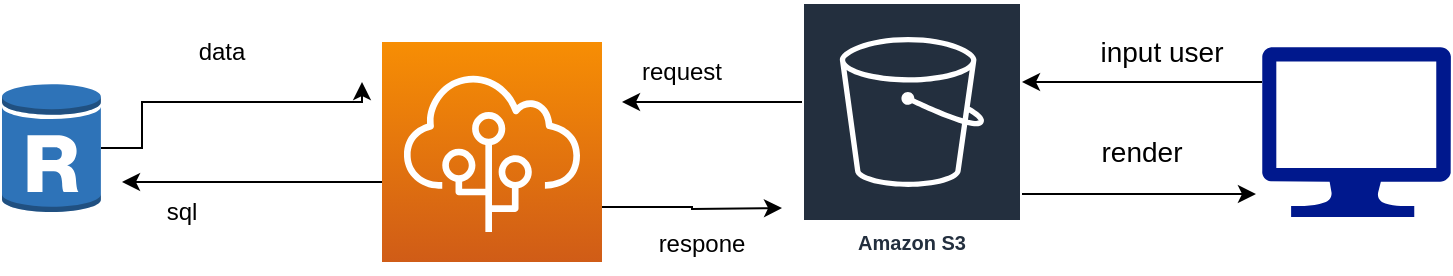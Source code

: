 <mxfile version="20.8.10" type="device"><diagram name="Page-1" id="VKaWsAW14H1cTnQuDB-h"><mxGraphModel dx="864" dy="516" grid="1" gridSize="10" guides="1" tooltips="1" connect="1" arrows="1" fold="1" page="1" pageScale="1" pageWidth="850" pageHeight="1100" math="0" shadow="0"><root><mxCell id="0"/><mxCell id="1" parent="0"/><mxCell id="gRojaMLD6x0BTcaG1ChL-18" style="edgeStyle=orthogonalEdgeStyle;rounded=0;orthogonalLoop=1;jettySize=auto;html=1;" edge="1" parent="1" source="gRojaMLD6x0BTcaG1ChL-1"><mxGeometry relative="1" as="geometry"><mxPoint x="150" y="280" as="targetPoint"/><Array as="points"><mxPoint x="230" y="280"/><mxPoint x="230" y="280"/></Array></mxGeometry></mxCell><mxCell id="gRojaMLD6x0BTcaG1ChL-21" style="edgeStyle=orthogonalEdgeStyle;rounded=0;orthogonalLoop=1;jettySize=auto;html=1;exitX=1;exitY=0.75;exitDx=0;exitDy=0;exitPerimeter=0;" edge="1" parent="1" source="gRojaMLD6x0BTcaG1ChL-1"><mxGeometry relative="1" as="geometry"><mxPoint x="480" y="293" as="targetPoint"/></mxGeometry></mxCell><mxCell id="gRojaMLD6x0BTcaG1ChL-1" value="" style="sketch=0;points=[[0,0,0],[0.25,0,0],[0.5,0,0],[0.75,0,0],[1,0,0],[0,1,0],[0.25,1,0],[0.5,1,0],[0.75,1,0],[1,1,0],[0,0.25,0],[0,0.5,0],[0,0.75,0],[1,0.25,0],[1,0.5,0],[1,0.75,0]];outlineConnect=0;fontColor=#232F3E;gradientColor=#F78E04;gradientDirection=north;fillColor=#D05C17;strokeColor=#ffffff;dashed=0;verticalLabelPosition=bottom;verticalAlign=top;align=center;html=1;fontSize=12;fontStyle=0;aspect=fixed;shape=mxgraph.aws4.resourceIcon;resIcon=mxgraph.aws4.elastic_beanstalk;" vertex="1" parent="1"><mxGeometry x="280" y="210" width="110" height="110" as="geometry"/></mxCell><mxCell id="gRojaMLD6x0BTcaG1ChL-26" style="edgeStyle=orthogonalEdgeStyle;rounded=0;orthogonalLoop=1;jettySize=auto;html=1;" edge="1" parent="1" source="gRojaMLD6x0BTcaG1ChL-2"><mxGeometry relative="1" as="geometry"><mxPoint x="400" y="240" as="targetPoint"/><Array as="points"><mxPoint x="470" y="240"/><mxPoint x="470" y="240"/></Array></mxGeometry></mxCell><mxCell id="gRojaMLD6x0BTcaG1ChL-31" style="edgeStyle=orthogonalEdgeStyle;rounded=0;orthogonalLoop=1;jettySize=auto;html=1;entryX=-0.032;entryY=0.865;entryDx=0;entryDy=0;entryPerimeter=0;" edge="1" parent="1" source="gRojaMLD6x0BTcaG1ChL-2" target="gRojaMLD6x0BTcaG1ChL-29"><mxGeometry relative="1" as="geometry"><Array as="points"><mxPoint x="640" y="286"/><mxPoint x="640" y="286"/></Array></mxGeometry></mxCell><mxCell id="gRojaMLD6x0BTcaG1ChL-2" value="Amazon S3" style="sketch=0;outlineConnect=0;fontColor=#232F3E;gradientColor=none;strokeColor=#ffffff;fillColor=#232F3E;dashed=0;verticalLabelPosition=middle;verticalAlign=bottom;align=center;html=1;whiteSpace=wrap;fontSize=10;fontStyle=1;spacing=3;shape=mxgraph.aws4.productIcon;prIcon=mxgraph.aws4.s3;" vertex="1" parent="1"><mxGeometry x="490" y="190" width="110" height="130" as="geometry"/></mxCell><mxCell id="gRojaMLD6x0BTcaG1ChL-5" value="" style="edgeStyle=orthogonalEdgeStyle;rounded=0;orthogonalLoop=1;jettySize=auto;html=1;" edge="1" parent="1" source="gRojaMLD6x0BTcaG1ChL-3"><mxGeometry relative="1" as="geometry"><mxPoint x="270" y="230" as="targetPoint"/><Array as="points"><mxPoint x="160" y="263"/><mxPoint x="160" y="240"/><mxPoint x="270" y="240"/></Array></mxGeometry></mxCell><mxCell id="gRojaMLD6x0BTcaG1ChL-3" value="" style="outlineConnect=0;dashed=0;verticalLabelPosition=bottom;verticalAlign=top;align=center;html=1;shape=mxgraph.aws3.rds_db_instance_read_replica;fillColor=#2E73B8;gradientColor=none;" vertex="1" parent="1"><mxGeometry x="90" y="230" width="49.5" height="66" as="geometry"/></mxCell><mxCell id="gRojaMLD6x0BTcaG1ChL-24" value="data" style="text;html=1;strokeColor=none;fillColor=none;align=center;verticalAlign=middle;whiteSpace=wrap;rounded=0;" vertex="1" parent="1"><mxGeometry x="170" y="200" width="60" height="30" as="geometry"/></mxCell><mxCell id="gRojaMLD6x0BTcaG1ChL-25" value="sql" style="text;html=1;strokeColor=none;fillColor=none;align=center;verticalAlign=middle;whiteSpace=wrap;rounded=0;" vertex="1" parent="1"><mxGeometry x="150" y="280" width="60" height="30" as="geometry"/></mxCell><mxCell id="gRojaMLD6x0BTcaG1ChL-27" value="request" style="text;html=1;strokeColor=none;fillColor=none;align=center;verticalAlign=middle;whiteSpace=wrap;rounded=0;" vertex="1" parent="1"><mxGeometry x="400" y="210" width="60" height="30" as="geometry"/></mxCell><mxCell id="gRojaMLD6x0BTcaG1ChL-28" value="respone" style="text;html=1;strokeColor=none;fillColor=none;align=center;verticalAlign=middle;whiteSpace=wrap;rounded=0;" vertex="1" parent="1"><mxGeometry x="410" y="296" width="60" height="30" as="geometry"/></mxCell><mxCell id="gRojaMLD6x0BTcaG1ChL-30" style="edgeStyle=orthogonalEdgeStyle;rounded=0;orthogonalLoop=1;jettySize=auto;html=1;" edge="1" parent="1" source="gRojaMLD6x0BTcaG1ChL-29" target="gRojaMLD6x0BTcaG1ChL-2"><mxGeometry relative="1" as="geometry"><mxPoint x="610" y="220" as="targetPoint"/><Array as="points"><mxPoint x="660" y="230"/><mxPoint x="660" y="230"/></Array></mxGeometry></mxCell><mxCell id="gRojaMLD6x0BTcaG1ChL-29" value="" style="sketch=0;aspect=fixed;pointerEvents=1;shadow=0;dashed=0;html=1;strokeColor=none;labelPosition=center;verticalLabelPosition=bottom;verticalAlign=top;align=center;fillColor=#00188D;shape=mxgraph.azure.computer" vertex="1" parent="1"><mxGeometry x="720" y="212.5" width="94.44" height="85" as="geometry"/></mxCell><mxCell id="gRojaMLD6x0BTcaG1ChL-33" value="input user" style="text;html=1;strokeColor=none;fillColor=none;align=center;verticalAlign=middle;whiteSpace=wrap;rounded=0;fontSize=14;" vertex="1" parent="1"><mxGeometry x="630" y="200" width="80" height="30" as="geometry"/></mxCell><mxCell id="gRojaMLD6x0BTcaG1ChL-34" value="render" style="text;html=1;strokeColor=none;fillColor=none;align=center;verticalAlign=middle;whiteSpace=wrap;rounded=0;fontSize=14;" vertex="1" parent="1"><mxGeometry x="620" y="250" width="80" height="30" as="geometry"/></mxCell></root></mxGraphModel></diagram></mxfile>